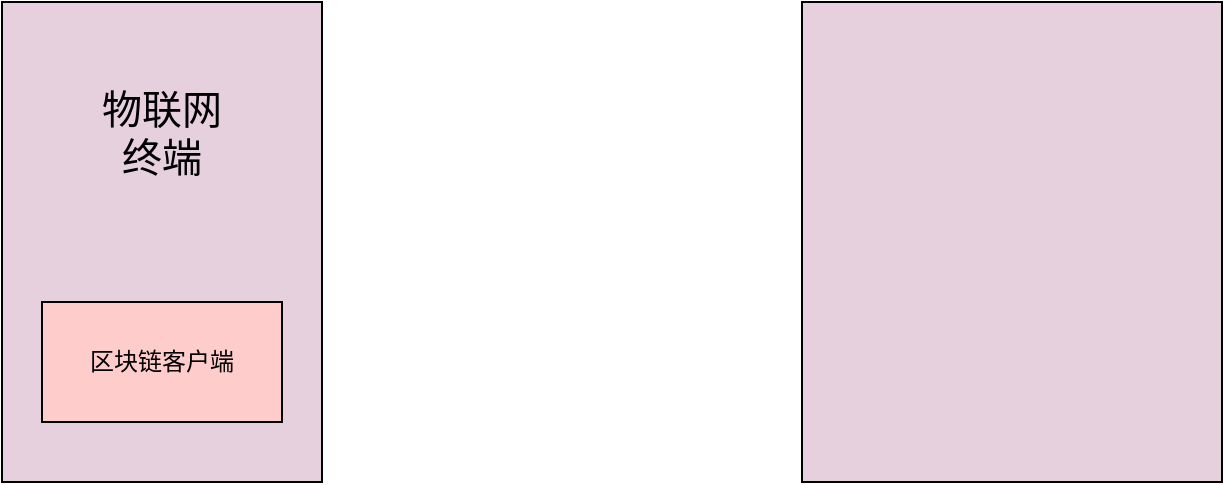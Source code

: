 <mxfile version="18.0.4" type="github">
  <diagram id="_StbC1WLwwfifTCV5p0Q" name="Page-1">
    <mxGraphModel dx="731" dy="402" grid="1" gridSize="10" guides="1" tooltips="1" connect="1" arrows="1" fold="1" page="1" pageScale="1" pageWidth="827" pageHeight="1169" background="#ffffff" math="0" shadow="0">
      <root>
        <mxCell id="0" />
        <mxCell id="1" parent="0" />
        <mxCell id="ao2WHDM3aDO-dXOrU9lV-1" value="" style="rounded=0;whiteSpace=wrap;html=1;fillColor=#E6D0DE;" vertex="1" parent="1">
          <mxGeometry x="110" y="80" width="160" height="240" as="geometry" />
        </mxCell>
        <mxCell id="ao2WHDM3aDO-dXOrU9lV-2" value="&lt;font style=&quot;font-size: 20px;&quot;&gt;物联网终端&lt;/font&gt;" style="text;html=1;strokeColor=none;fillColor=none;align=center;verticalAlign=middle;whiteSpace=wrap;rounded=0;" vertex="1" parent="1">
          <mxGeometry x="150" y="130" width="80" height="30" as="geometry" />
        </mxCell>
        <mxCell id="ao2WHDM3aDO-dXOrU9lV-5" value="" style="rounded=0;whiteSpace=wrap;html=1;fontSize=20;fillColor=#FFCCCC;" vertex="1" parent="1">
          <mxGeometry x="130" y="230" width="120" height="60" as="geometry" />
        </mxCell>
        <mxCell id="ao2WHDM3aDO-dXOrU9lV-4" value="区块链客户端" style="text;html=1;strokeColor=none;fillColor=none;align=center;verticalAlign=middle;whiteSpace=wrap;rounded=0;" vertex="1" parent="1">
          <mxGeometry x="150" y="245" width="80" height="30" as="geometry" />
        </mxCell>
        <mxCell id="ao2WHDM3aDO-dXOrU9lV-6" value="" style="rounded=0;whiteSpace=wrap;html=1;fontSize=20;fillColor=#E6D0DE;" vertex="1" parent="1">
          <mxGeometry x="510" y="80" width="210" height="240" as="geometry" />
        </mxCell>
      </root>
    </mxGraphModel>
  </diagram>
</mxfile>
